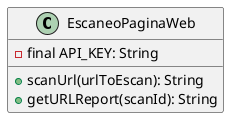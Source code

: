 @startuml
class EscaneoPaginaWeb{
	- final API_KEY: String
	+ scanUrl(urlToEscan): String
	+ getURLReport(scanId): String
}
@enduml

